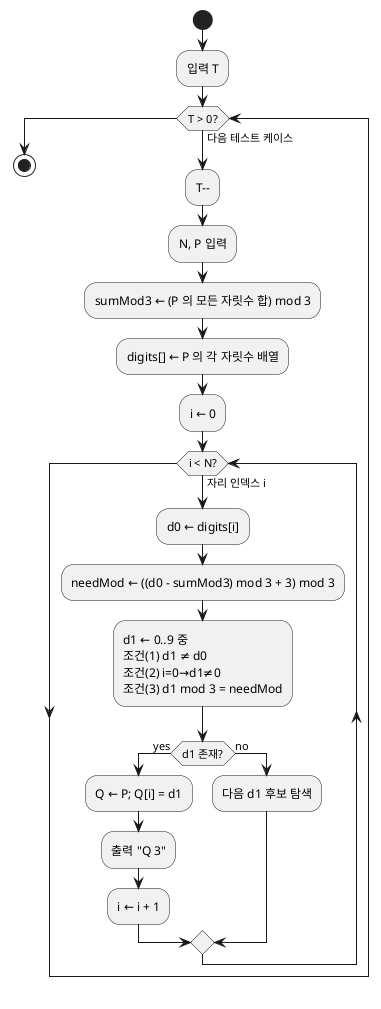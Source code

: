 @startuml TD
skinparam DefaultFontName "SF Mono"
start
:입력 T;

while (T > 0?) is (다음 테스트 케이스)
  :T--; 
  :N, P 입력;

  '--- 자릿수 전처리 ---
  :sumMod3 ← (P 의 모든 자릿수 합) mod 3;
  :digits[] ← P 의 각 자릿수 배열;
  :i ← 0;

  while (i < N?) is (자리 인덱스 i)
    :d0 ← digits[i];
    :needMod ← ((d0 - sumMod3) mod 3 + 3) mod 3;

    '--- 새로운 자리값 d1 찾기 ---
    :d1 ← 0‥9 중\n조건(1) d1 ≠ d0\n조건(2) i=0→d1≠0\n조건(3) d1 mod 3 = needMod;

    if (d1 존재?) then (yes)
      :Q ← P; Q[i] = d1;
      :출력 "Q 3";
      :i ← i + 1;
    else (no)
      :다음 d1 후보 탐색;
    endif
  endwhile
endwhile

stop
@enduml